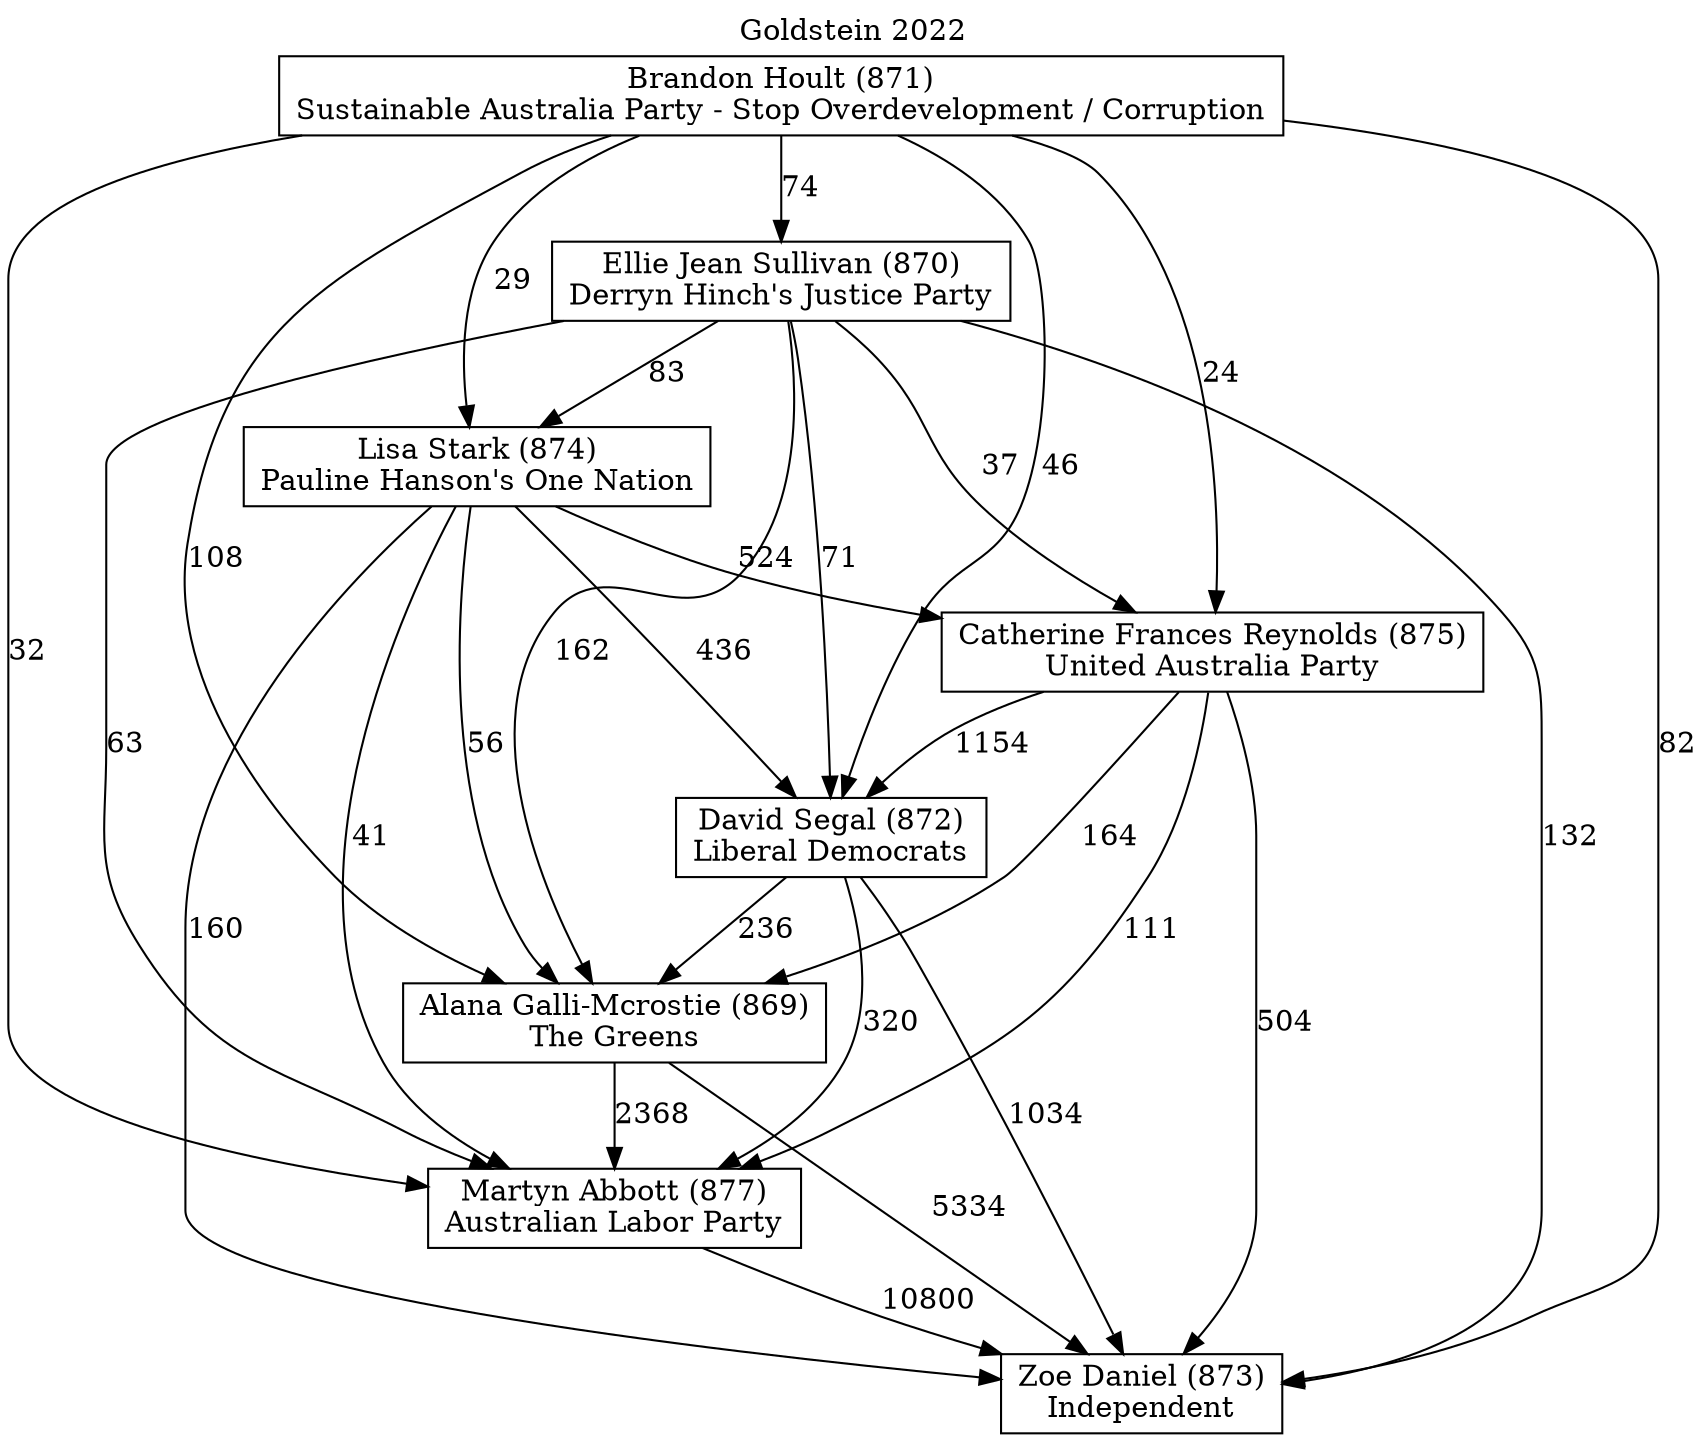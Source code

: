 // House preference flow
digraph "Zoe Daniel (873)_Goldstein_2022" {
	graph [label="Goldstein 2022" labelloc=t mclimit=10]
	node [shape=box]
	"Martyn Abbott (877)" [label="Martyn Abbott (877)
Australian Labor Party"]
	"Lisa Stark (874)" [label="Lisa Stark (874)
Pauline Hanson's One Nation"]
	"Brandon Hoult (871)" [label="Brandon Hoult (871)
Sustainable Australia Party - Stop Overdevelopment / Corruption"]
	"Ellie Jean Sullivan (870)" [label="Ellie Jean Sullivan (870)
Derryn Hinch's Justice Party"]
	"David Segal (872)" [label="David Segal (872)
Liberal Democrats"]
	"Alana Galli-Mcrostie (869)" [label="Alana Galli-Mcrostie (869)
The Greens"]
	"Catherine Frances Reynolds (875)" [label="Catherine Frances Reynolds (875)
United Australia Party"]
	"Zoe Daniel (873)" [label="Zoe Daniel (873)
Independent"]
	"Ellie Jean Sullivan (870)" -> "Martyn Abbott (877)" [label=63]
	"Alana Galli-Mcrostie (869)" -> "Martyn Abbott (877)" [label=2368]
	"Catherine Frances Reynolds (875)" -> "David Segal (872)" [label=1154]
	"Ellie Jean Sullivan (870)" -> "Lisa Stark (874)" [label=83]
	"Lisa Stark (874)" -> "Zoe Daniel (873)" [label=160]
	"Brandon Hoult (871)" -> "David Segal (872)" [label=46]
	"David Segal (872)" -> "Alana Galli-Mcrostie (869)" [label=236]
	"Lisa Stark (874)" -> "Alana Galli-Mcrostie (869)" [label=56]
	"Brandon Hoult (871)" -> "Lisa Stark (874)" [label=29]
	"Lisa Stark (874)" -> "Martyn Abbott (877)" [label=41]
	"Brandon Hoult (871)" -> "Ellie Jean Sullivan (870)" [label=74]
	"Alana Galli-Mcrostie (869)" -> "Zoe Daniel (873)" [label=5334]
	"Catherine Frances Reynolds (875)" -> "Zoe Daniel (873)" [label=504]
	"Brandon Hoult (871)" -> "Catherine Frances Reynolds (875)" [label=24]
	"Ellie Jean Sullivan (870)" -> "Catherine Frances Reynolds (875)" [label=37]
	"David Segal (872)" -> "Martyn Abbott (877)" [label=320]
	"Catherine Frances Reynolds (875)" -> "Martyn Abbott (877)" [label=111]
	"Martyn Abbott (877)" -> "Zoe Daniel (873)" [label=10800]
	"Brandon Hoult (871)" -> "Martyn Abbott (877)" [label=32]
	"David Segal (872)" -> "Zoe Daniel (873)" [label=1034]
	"Ellie Jean Sullivan (870)" -> "David Segal (872)" [label=71]
	"Brandon Hoult (871)" -> "Alana Galli-Mcrostie (869)" [label=108]
	"Lisa Stark (874)" -> "David Segal (872)" [label=436]
	"Brandon Hoult (871)" -> "Zoe Daniel (873)" [label=82]
	"Lisa Stark (874)" -> "Catherine Frances Reynolds (875)" [label=524]
	"Catherine Frances Reynolds (875)" -> "Alana Galli-Mcrostie (869)" [label=164]
	"Ellie Jean Sullivan (870)" -> "Zoe Daniel (873)" [label=132]
	"Ellie Jean Sullivan (870)" -> "Alana Galli-Mcrostie (869)" [label=162]
}
